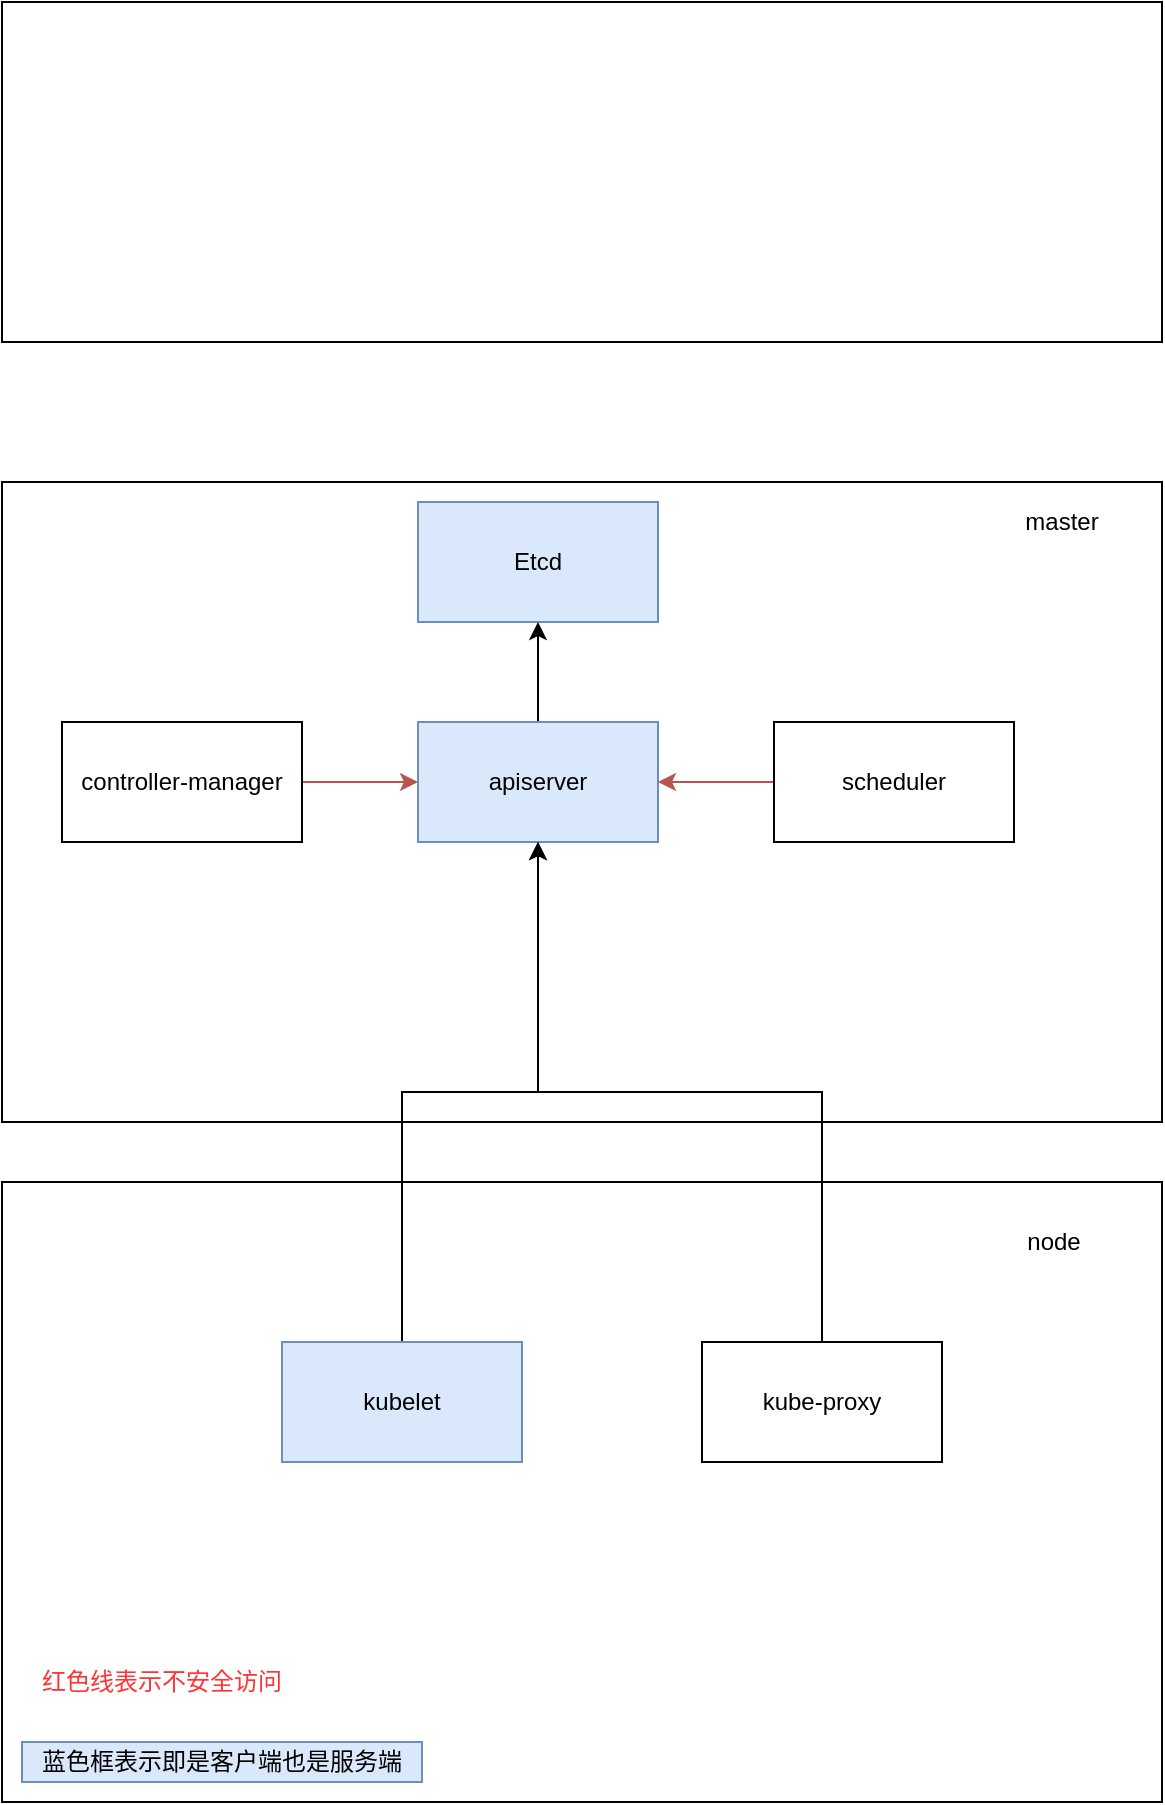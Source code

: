 <mxfile version="12.3.0" type="github" pages="1">
  <diagram id="5xdcclfJF5LVF24wOhkD" name="第 1 页">
    <mxGraphModel dx="1106" dy="1871" grid="1" gridSize="10" guides="1" tooltips="1" connect="1" arrows="1" fold="1" page="1" pageScale="1" pageWidth="827" pageHeight="1169" math="0" shadow="0">
      <root>
        <mxCell id="0"/>
        <mxCell id="1" parent="0"/>
        <mxCell id="fiV3ZVzX0fsqWqfmi8Bq-1" value="" style="rounded=0;whiteSpace=wrap;html=1;" parent="1" vertex="1">
          <mxGeometry x="130" y="70" width="580" height="320" as="geometry"/>
        </mxCell>
        <mxCell id="fiV3ZVzX0fsqWqfmi8Bq-2" value="Etcd" style="rounded=0;whiteSpace=wrap;html=1;fillColor=#dae8fc;strokeColor=#6c8ebf;" parent="1" vertex="1">
          <mxGeometry x="338" y="80" width="120" height="60" as="geometry"/>
        </mxCell>
        <mxCell id="fiV3ZVzX0fsqWqfmi8Bq-9" value="" style="edgeStyle=orthogonalEdgeStyle;rounded=0;orthogonalLoop=1;jettySize=auto;html=1;" parent="1" source="fiV3ZVzX0fsqWqfmi8Bq-3" target="fiV3ZVzX0fsqWqfmi8Bq-2" edge="1">
          <mxGeometry relative="1" as="geometry"/>
        </mxCell>
        <mxCell id="fiV3ZVzX0fsqWqfmi8Bq-3" value="apiserver" style="rounded=0;whiteSpace=wrap;html=1;fillColor=#dae8fc;strokeColor=#6c8ebf;" parent="1" vertex="1">
          <mxGeometry x="338" y="190" width="120" height="60" as="geometry"/>
        </mxCell>
        <mxCell id="fiV3ZVzX0fsqWqfmi8Bq-14" value="" style="edgeStyle=orthogonalEdgeStyle;rounded=0;orthogonalLoop=1;jettySize=auto;html=1;fillColor=#f8cecc;strokeColor=#b85450;" parent="1" source="fiV3ZVzX0fsqWqfmi8Bq-4" target="fiV3ZVzX0fsqWqfmi8Bq-3" edge="1">
          <mxGeometry relative="1" as="geometry"/>
        </mxCell>
        <mxCell id="fiV3ZVzX0fsqWqfmi8Bq-4" value="controller-manager" style="rounded=0;whiteSpace=wrap;html=1;" parent="1" vertex="1">
          <mxGeometry x="160" y="190" width="120" height="60" as="geometry"/>
        </mxCell>
        <mxCell id="fiV3ZVzX0fsqWqfmi8Bq-13" value="" style="edgeStyle=orthogonalEdgeStyle;rounded=0;orthogonalLoop=1;jettySize=auto;html=1;fillColor=#f8cecc;strokeColor=#b85450;" parent="1" source="fiV3ZVzX0fsqWqfmi8Bq-5" target="fiV3ZVzX0fsqWqfmi8Bq-3" edge="1">
          <mxGeometry relative="1" as="geometry"/>
        </mxCell>
        <mxCell id="fiV3ZVzX0fsqWqfmi8Bq-5" value="scheduler" style="rounded=0;whiteSpace=wrap;html=1;" parent="1" vertex="1">
          <mxGeometry x="516" y="190" width="120" height="60" as="geometry"/>
        </mxCell>
        <mxCell id="fiV3ZVzX0fsqWqfmi8Bq-6" value="" style="rounded=0;whiteSpace=wrap;html=1;" parent="1" vertex="1">
          <mxGeometry x="130" y="420" width="580" height="310" as="geometry"/>
        </mxCell>
        <mxCell id="fiV3ZVzX0fsqWqfmi8Bq-10" style="edgeStyle=orthogonalEdgeStyle;rounded=0;orthogonalLoop=1;jettySize=auto;html=1;" parent="1" source="fiV3ZVzX0fsqWqfmi8Bq-7" target="fiV3ZVzX0fsqWqfmi8Bq-3" edge="1">
          <mxGeometry relative="1" as="geometry"/>
        </mxCell>
        <mxCell id="fiV3ZVzX0fsqWqfmi8Bq-7" value="kubelet" style="rounded=0;whiteSpace=wrap;html=1;fillColor=#dae8fc;strokeColor=#6c8ebf;" parent="1" vertex="1">
          <mxGeometry x="270" y="500" width="120" height="60" as="geometry"/>
        </mxCell>
        <mxCell id="fiV3ZVzX0fsqWqfmi8Bq-12" style="edgeStyle=orthogonalEdgeStyle;rounded=0;orthogonalLoop=1;jettySize=auto;html=1;exitX=0.5;exitY=0;exitDx=0;exitDy=0;entryX=0.5;entryY=1;entryDx=0;entryDy=0;" parent="1" source="fiV3ZVzX0fsqWqfmi8Bq-8" target="fiV3ZVzX0fsqWqfmi8Bq-3" edge="1">
          <mxGeometry relative="1" as="geometry"/>
        </mxCell>
        <mxCell id="fiV3ZVzX0fsqWqfmi8Bq-8" value="kube-proxy" style="rounded=0;whiteSpace=wrap;html=1;" parent="1" vertex="1">
          <mxGeometry x="480" y="500" width="120" height="60" as="geometry"/>
        </mxCell>
        <mxCell id="fiV3ZVzX0fsqWqfmi8Bq-15" value="master" style="text;html=1;strokeColor=none;fillColor=none;align=center;verticalAlign=middle;whiteSpace=wrap;rounded=0;" parent="1" vertex="1">
          <mxGeometry x="640" y="80" width="40" height="20" as="geometry"/>
        </mxCell>
        <mxCell id="fiV3ZVzX0fsqWqfmi8Bq-16" value="node" style="text;html=1;strokeColor=none;fillColor=none;align=center;verticalAlign=middle;whiteSpace=wrap;rounded=0;" parent="1" vertex="1">
          <mxGeometry x="636" y="440" width="40" height="20" as="geometry"/>
        </mxCell>
        <mxCell id="uGDFqL5gRoqVihA7DiZK-1" value="" style="rounded=0;whiteSpace=wrap;html=1;" vertex="1" parent="1">
          <mxGeometry x="130" y="-170" width="580" height="170" as="geometry"/>
        </mxCell>
        <mxCell id="uGDFqL5gRoqVihA7DiZK-4" value="红色线表示不安全访问" style="text;html=1;strokeColor=none;fillColor=none;align=center;verticalAlign=middle;whiteSpace=wrap;rounded=0;fontColor=#FF3333;" vertex="1" parent="1">
          <mxGeometry x="140" y="660" width="140" height="20" as="geometry"/>
        </mxCell>
        <mxCell id="uGDFqL5gRoqVihA7DiZK-5" value="蓝色框表示即是客户端也是服务端" style="text;html=1;strokeColor=#6c8ebf;fillColor=#dae8fc;align=center;verticalAlign=middle;whiteSpace=wrap;rounded=0;" vertex="1" parent="1">
          <mxGeometry x="140" y="700" width="200" height="20" as="geometry"/>
        </mxCell>
      </root>
    </mxGraphModel>
  </diagram>
</mxfile>
